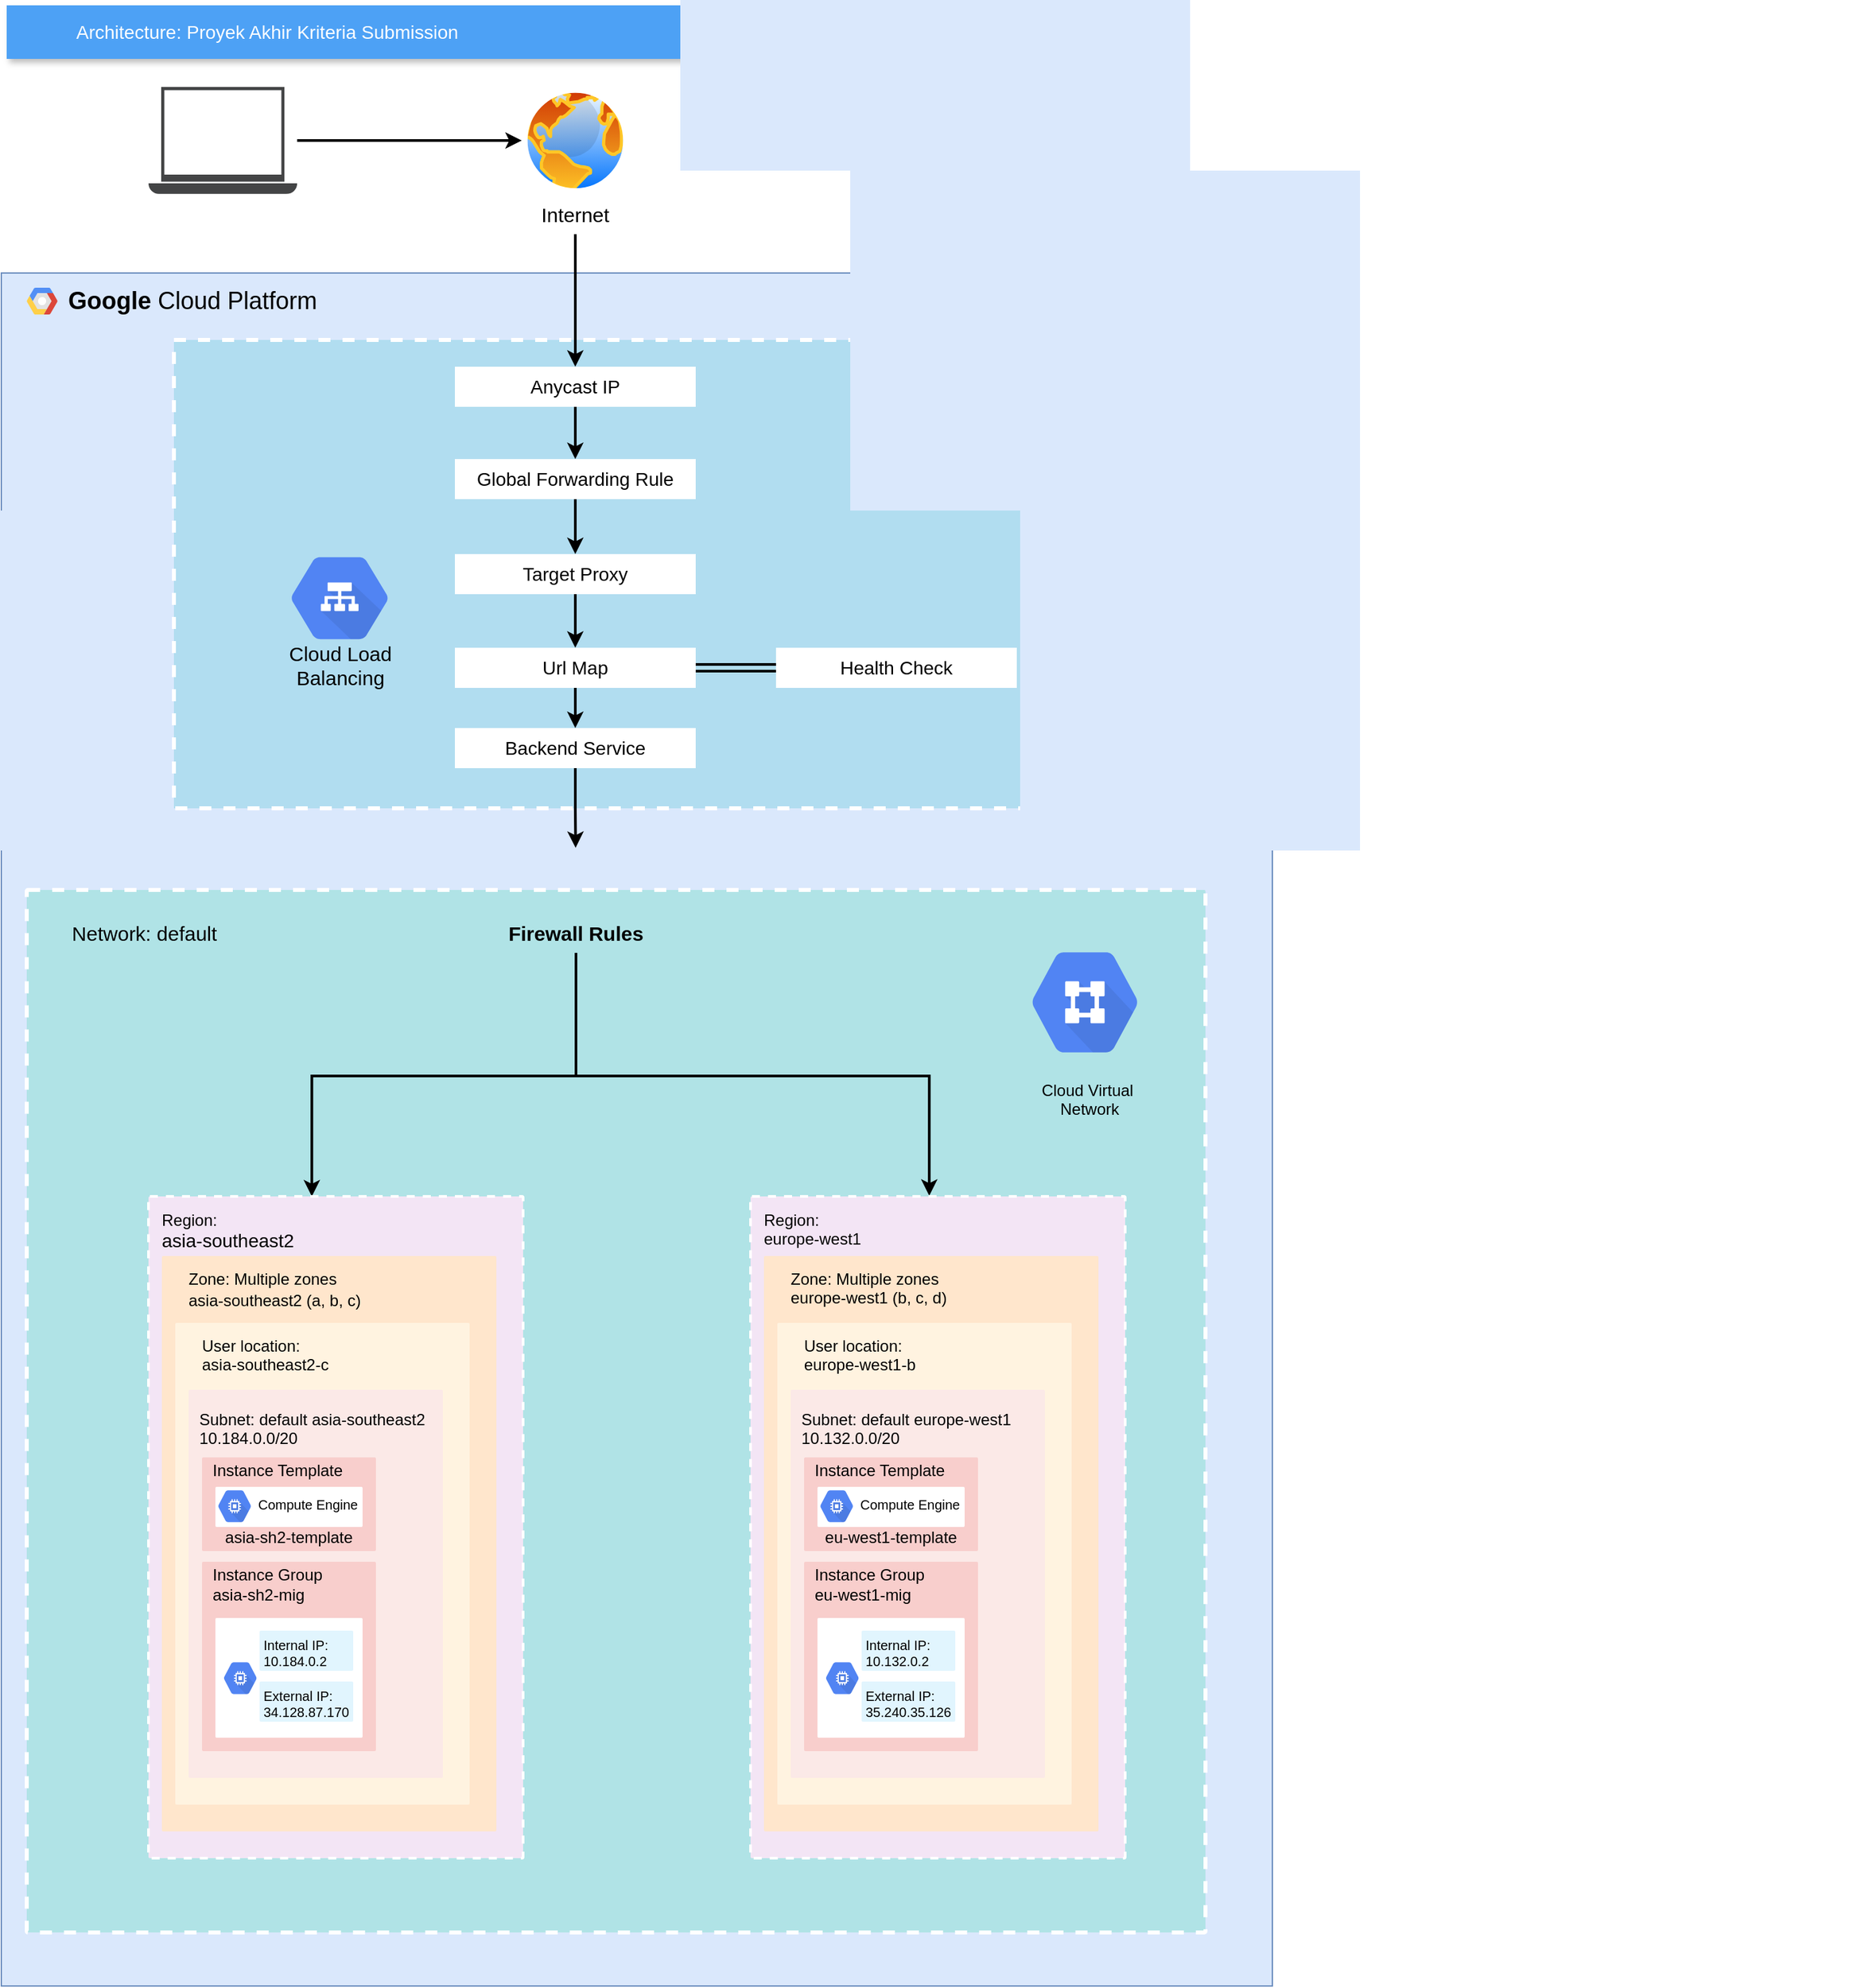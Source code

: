 <mxfile version="22.0.6" type="github">
  <diagram id="f106602c-feb2-e66a-4537-3a34d633f6aa" name="Page-1">
    <mxGraphModel dx="1100" dy="570" grid="1" gridSize="10" guides="1" tooltips="1" connect="1" arrows="1" fold="1" page="1" pageScale="1" pageWidth="1169" pageHeight="827" background="none" math="0" shadow="0">
      <root>
        <mxCell id="0" />
        <mxCell id="1" parent="0" />
        <mxCell id="14" value="&lt;b style=&quot;font-size: 18px;&quot;&gt;Google &lt;/b&gt;Cloud Platform" style="fillColor=#dae8fc;strokeColor=#6c8ebf;shadow=0;fontSize=18;align=left;spacing=10;9E9E9E;verticalAlign=top;spacingTop=-4;fontStyle=0;spacingLeft=40;html=1;movable=1;resizable=1;rotatable=1;deletable=1;editable=1;locked=0;connectable=1;container=0;" parent="1" vertex="1">
          <mxGeometry x="150" y="260" width="950" height="1280" as="geometry" />
        </mxCell>
        <mxCell id="2" value="Architecture: Proyek Akhir Kriteria Submission" style="fillColor=#4DA1F5;strokeColor=none;shadow=1;gradientColor=none;fontSize=14;align=left;spacingLeft=50;fontColor=#ffffff;html=1;" parent="1" vertex="1">
          <mxGeometry x="154" y="60" width="765" height="40" as="geometry" />
        </mxCell>
        <mxCell id="BLvqwAtGWl9acbZ8wkbC-81" value="" style="edgeStyle=orthogonalEdgeStyle;rounded=0;orthogonalLoop=1;jettySize=auto;html=1;fontFamily=Helvetica;fontSize=15;fontColor=#000000;strokeWidth=2;" parent="1" source="BLvqwAtGWl9acbZ8wkbC-26" target="BLvqwAtGWl9acbZ8wkbC-31" edge="1">
          <mxGeometry relative="1" as="geometry" />
        </mxCell>
        <mxCell id="BLvqwAtGWl9acbZ8wkbC-26" value="" style="sketch=0;pointerEvents=1;shadow=0;dashed=0;html=1;strokeColor=none;fillColor=#434445;aspect=fixed;labelPosition=center;verticalLabelPosition=bottom;verticalAlign=top;align=center;outlineConnect=0;shape=mxgraph.vvd.laptop;" parent="1" vertex="1">
          <mxGeometry x="260" y="121" width="111.11" height="80" as="geometry" />
        </mxCell>
        <mxCell id="BLvqwAtGWl9acbZ8wkbC-31" value="" style="image;aspect=fixed;perimeter=ellipsePerimeter;html=1;align=center;shadow=0;dashed=0;spacingTop=3;image=img/lib/active_directory/internet_globe.svg;" parent="1" vertex="1">
          <mxGeometry x="539" y="121" width="80" height="80" as="geometry" />
        </mxCell>
        <mxCell id="15" value="" style="shape=mxgraph.gcp2.google_cloud_platform;fillColor=#F6F6F6;strokeColor=none;shadow=0;gradientColor=none;" parent="1" vertex="1">
          <mxGeometry x="169" y="271" width="23" height="20" as="geometry">
            <mxPoint x="20" y="11" as="offset" />
          </mxGeometry>
        </mxCell>
        <mxCell id="BLvqwAtGWl9acbZ8wkbC-93" value="" style="sketch=0;points=[[0,0,0],[0.25,0,0],[0.5,0,0],[0.75,0,0],[1,0,0],[1,0.25,0],[1,0.5,0],[1,0.75,0],[1,1,0],[0.75,1,0],[0.5,1,0],[0.25,1,0],[0,1,0],[0,0.75,0],[0,0.5,0],[0,0.25,0]];rounded=1;absoluteArcSize=1;arcSize=2;html=1;strokeColor=#FFFFFF;shadow=0;dashed=1;fontSize=14;align=center;verticalAlign=top;spacing=10;spacingTop=-3;whiteSpace=wrap;fillColor=#b0e3e6;labelBackgroundColor=none;labelBorderColor=none;spacingLeft=3;fontFamily=Helvetica;strokeWidth=3;container=0;" parent="1" vertex="1">
          <mxGeometry x="169" y="721" width="881" height="779" as="geometry" />
        </mxCell>
        <mxCell id="BLvqwAtGWl9acbZ8wkbC-58" value="" style="points=[[0,0,0],[0.25,0,0],[0.5,0,0],[0.75,0,0],[1,0,0],[1,0.25,0],[1,0.5,0],[1,0.75,0],[1,1,0],[0.75,1,0],[0.5,1,0],[0.25,1,0],[0,1,0],[0,0.75,0],[0,0.5,0],[0,0.25,0]];rounded=0;absoluteArcSize=1;arcSize=2;html=1;strokeColor=#FFFFFF;shadow=0;fontSize=12;align=left;verticalAlign=top;spacing=10;spacingTop=-4;whiteSpace=wrap;fillColor=#b1ddf0;labelBackgroundColor=none;labelBorderColor=none;spacingLeft=-10;fontFamily=Helvetica;strokeWidth=3;glass=0;dashed=1;" parent="1" vertex="1">
          <mxGeometry x="279" y="310" width="640" height="350" as="geometry" />
        </mxCell>
        <mxCell id="BLvqwAtGWl9acbZ8wkbC-281" style="edgeStyle=orthogonalEdgeStyle;rounded=0;orthogonalLoop=1;jettySize=auto;html=1;entryX=0.5;entryY=0;entryDx=0;entryDy=0;fontFamily=Helvetica;fontSize=15;fontColor=#000000;strokeWidth=2;" parent="1" source="BLvqwAtGWl9acbZ8wkbC-67" target="BLvqwAtGWl9acbZ8wkbC-72" edge="1">
          <mxGeometry relative="1" as="geometry" />
        </mxCell>
        <mxCell id="BLvqwAtGWl9acbZ8wkbC-67" value="&lt;div&gt;&lt;span style=&quot;background-color: initial;&quot;&gt;Anycast IP&lt;/span&gt;&lt;br&gt;&lt;/div&gt;" style="whiteSpace=wrap;html=1;dashed=0;labelBackgroundColor=none;labelBorderColor=none;align=center;verticalAlign=top;spacingLeft=0;fontFamily=Helvetica;fontSize=14;strokeColor=none;" parent="1" vertex="1">
          <mxGeometry x="489" y="330" width="180" height="30" as="geometry" />
        </mxCell>
        <mxCell id="BLvqwAtGWl9acbZ8wkbC-73" value="Target Proxy" style="whiteSpace=wrap;html=1;dashed=0;labelBackgroundColor=none;labelBorderColor=none;align=center;verticalAlign=top;spacingLeft=0;fontFamily=Helvetica;fontSize=14;strokeColor=none;" parent="1" vertex="1">
          <mxGeometry x="489" y="470" width="180" height="30" as="geometry" />
        </mxCell>
        <mxCell id="BLvqwAtGWl9acbZ8wkbC-72" value="Global Forwarding Rule" style="whiteSpace=wrap;html=1;dashed=0;labelBackgroundColor=none;labelBorderColor=none;align=center;verticalAlign=top;spacingLeft=0;fontFamily=Helvetica;fontSize=14;strokeColor=none;" parent="1" vertex="1">
          <mxGeometry x="489" y="399" width="180" height="30" as="geometry" />
        </mxCell>
        <mxCell id="BLvqwAtGWl9acbZ8wkbC-76" value="Url Map" style="whiteSpace=wrap;html=1;dashed=0;labelBackgroundColor=none;labelBorderColor=none;align=center;verticalAlign=top;spacingLeft=0;fontFamily=Helvetica;fontSize=14;strokeColor=none;" parent="1" vertex="1">
          <mxGeometry x="489" y="540" width="180" height="30" as="geometry" />
        </mxCell>
        <mxCell id="BLvqwAtGWl9acbZ8wkbC-75" value="Backend Service" style="whiteSpace=wrap;html=1;dashed=0;labelBackgroundColor=none;labelBorderColor=none;align=center;verticalAlign=top;spacingLeft=0;fontFamily=Helvetica;fontSize=14;strokeColor=none;" parent="1" vertex="1">
          <mxGeometry x="489" y="600" width="180" height="30" as="geometry" />
        </mxCell>
        <mxCell id="BLvqwAtGWl9acbZ8wkbC-74" value="Health Check" style="whiteSpace=wrap;html=1;dashed=0;labelBackgroundColor=none;labelBorderColor=none;align=center;verticalAlign=top;spacingLeft=0;fontFamily=Helvetica;fontSize=14;strokeColor=none;" parent="1" vertex="1">
          <mxGeometry x="729" y="540" width="180" height="30" as="geometry" />
        </mxCell>
        <mxCell id="BLvqwAtGWl9acbZ8wkbC-50" value="Cloud Load&#xa;Balancing" style="dashed=0;connectable=0;html=1;fillColor=#5184F3;strokeColor=none;shape=mxgraph.gcp2.hexIcon;prIcon=cloud_load_balancing;part=1;labelPosition=center;verticalLabelPosition=bottom;align=center;verticalAlign=top;spacingLeft=-10;fontColor=#000000;fontSize=15;overflow=visible;labelBackgroundColor=none;labelBorderColor=none;" parent="1" vertex="1">
          <mxGeometry x="348" y="458" width="110" height="90" as="geometry">
            <mxPoint x="5" y="-19.5" as="offset" />
          </mxGeometry>
        </mxCell>
        <mxCell id="BLvqwAtGWl9acbZ8wkbC-92" value="" style="shape=image;html=1;verticalAlign=top;verticalLabelPosition=bottom;labelBackgroundColor=#ffffff;imageAspect=0;aspect=fixed;image=https://cdn1.iconfinder.com/data/icons/unicons-line-vol-5/24/padlock-128.png;dashed=0;labelBorderColor=none;align=center;spacingLeft=-10;fontFamily=Helvetica;fontSize=15;fontColor=#000000;fillColor=#5184F3;" parent="1" vertex="1">
          <mxGeometry x="554" y="689.5" width="50.5" height="50.5" as="geometry" />
        </mxCell>
        <mxCell id="BLvqwAtGWl9acbZ8wkbC-120" value="&lt;b&gt;Firewall Rules&lt;/b&gt;" style="text;strokeColor=none;align=center;fillColor=none;html=1;verticalAlign=middle;whiteSpace=wrap;rounded=0;fontSize=15;fontFamily=Helvetica;fontColor=#000000;" parent="1" vertex="1">
          <mxGeometry x="515" y="738" width="129" height="30" as="geometry" />
        </mxCell>
        <mxCell id="BLvqwAtGWl9acbZ8wkbC-87" value="" style="edgeStyle=orthogonalEdgeStyle;rounded=0;orthogonalLoop=1;jettySize=auto;html=1;fontFamily=Helvetica;fontSize=15;fontColor=#000000;entryX=0.5;entryY=0;entryDx=0;entryDy=0;strokeWidth=2;" parent="1" source="BLvqwAtGWl9acbZ8wkbC-72" target="BLvqwAtGWl9acbZ8wkbC-73" edge="1">
          <mxGeometry relative="1" as="geometry">
            <mxPoint x="779" y="770" as="targetPoint" />
          </mxGeometry>
        </mxCell>
        <mxCell id="BLvqwAtGWl9acbZ8wkbC-88" value="" style="edgeStyle=orthogonalEdgeStyle;rounded=0;orthogonalLoop=1;jettySize=auto;html=1;fontFamily=Helvetica;fontSize=15;fontColor=#000000;entryX=0.5;entryY=0;entryDx=0;entryDy=0;strokeWidth=2;" parent="1" source="BLvqwAtGWl9acbZ8wkbC-73" target="BLvqwAtGWl9acbZ8wkbC-76" edge="1">
          <mxGeometry relative="1" as="geometry" />
        </mxCell>
        <mxCell id="BLvqwAtGWl9acbZ8wkbC-90" value="" style="edgeStyle=orthogonalEdgeStyle;rounded=0;orthogonalLoop=1;jettySize=auto;html=1;fontFamily=Helvetica;fontSize=15;fontColor=#000000;strokeWidth=2;" parent="1" source="BLvqwAtGWl9acbZ8wkbC-76" target="BLvqwAtGWl9acbZ8wkbC-75" edge="1">
          <mxGeometry relative="1" as="geometry" />
        </mxCell>
        <mxCell id="BLvqwAtGWl9acbZ8wkbC-89" value="" style="rounded=0;orthogonalLoop=1;jettySize=auto;html=1;fontFamily=Helvetica;fontSize=15;fontColor=#000000;shape=link;strokeWidth=2;" parent="1" source="BLvqwAtGWl9acbZ8wkbC-76" target="BLvqwAtGWl9acbZ8wkbC-74" edge="1">
          <mxGeometry relative="1" as="geometry" />
        </mxCell>
        <mxCell id="BLvqwAtGWl9acbZ8wkbC-118" style="edgeStyle=orthogonalEdgeStyle;rounded=0;orthogonalLoop=1;jettySize=auto;html=1;entryX=0.5;entryY=0;entryDx=0;entryDy=0;fontFamily=Helvetica;fontSize=15;fontColor=#000000;strokeWidth=2;" parent="1" source="BLvqwAtGWl9acbZ8wkbC-75" target="BLvqwAtGWl9acbZ8wkbC-92" edge="1">
          <mxGeometry relative="1" as="geometry" />
        </mxCell>
        <mxCell id="BLvqwAtGWl9acbZ8wkbC-284" style="edgeStyle=orthogonalEdgeStyle;rounded=0;orthogonalLoop=1;jettySize=auto;html=1;fontFamily=Helvetica;fontSize=15;fontColor=#000000;strokeWidth=2;" parent="1" source="BLvqwAtGWl9acbZ8wkbC-282" target="BLvqwAtGWl9acbZ8wkbC-67" edge="1">
          <mxGeometry relative="1" as="geometry" />
        </mxCell>
        <mxCell id="BLvqwAtGWl9acbZ8wkbC-282" value="Internet" style="text;strokeColor=none;align=center;fillColor=none;html=1;verticalAlign=middle;whiteSpace=wrap;rounded=0;fontSize=15;fontFamily=Helvetica;fontColor=#000000;" parent="1" vertex="1">
          <mxGeometry x="549" y="201" width="60" height="30" as="geometry" />
        </mxCell>
        <mxCell id="BLvqwAtGWl9acbZ8wkbC-286" style="edgeStyle=orthogonalEdgeStyle;rounded=0;orthogonalLoop=1;jettySize=auto;html=1;fontFamily=Helvetica;fontSize=15;fontColor=#000000;strokeWidth=2;entryX=0.477;entryY=-0.001;entryDx=0;entryDy=0;entryPerimeter=0;" parent="1" source="BLvqwAtGWl9acbZ8wkbC-120" target="UPQlUuGARVjlreprbhLB-155" edge="1">
          <mxGeometry relative="1" as="geometry">
            <mxPoint x="844" y="943" as="targetPoint" />
            <Array as="points">
              <mxPoint x="579" y="860" />
              <mxPoint x="844" y="860" />
            </Array>
          </mxGeometry>
        </mxCell>
        <mxCell id="UPQlUuGARVjlreprbhLB-99" style="edgeStyle=orthogonalEdgeStyle;rounded=0;orthogonalLoop=1;jettySize=auto;html=1;strokeWidth=2;entryX=0.436;entryY=0;entryDx=0;entryDy=0;entryPerimeter=0;" edge="1" parent="1" source="BLvqwAtGWl9acbZ8wkbC-120" target="UPQlUuGARVjlreprbhLB-153">
          <mxGeometry relative="1" as="geometry">
            <mxPoint x="383" y="943" as="targetPoint" />
            <Array as="points">
              <mxPoint x="580" y="860" />
              <mxPoint x="382" y="860" />
            </Array>
          </mxGeometry>
        </mxCell>
        <mxCell id="UPQlUuGARVjlreprbhLB-169" value="" style="group" vertex="1" connectable="0" parent="1">
          <mxGeometry x="260" y="950" width="820" height="544.5" as="geometry" />
        </mxCell>
        <mxCell id="UPQlUuGARVjlreprbhLB-153" value="&lt;font color=&quot;#000000&quot;&gt;Region:&lt;br style=&quot;border-color: var(--border-color); font-size: 14px;&quot;&gt;&lt;span style=&quot;font-size: 14px;&quot;&gt;asia-southeast2&lt;/span&gt;&lt;/font&gt;" style="sketch=0;points=[[0,0,0],[0.25,0,0],[0.5,0,0],[0.75,0,0],[1,0,0],[1,0.25,0],[1,0.5,0],[1,0.75,0],[1,1,0],[0.75,1,0],[0.5,1,0],[0.25,1,0],[0,1,0],[0,0.75,0],[0,0.5,0],[0,0.25,0]];rounded=1;absoluteArcSize=1;arcSize=2;html=1;strokeColor=#FFFFFF;gradientColor=none;shadow=0;dashed=1;fontSize=12;fontColor=#9E9E9E;align=left;verticalAlign=top;spacing=10;spacingTop=-4;whiteSpace=wrap;fillColor=#F3E5F5;strokeWidth=2;" vertex="1" parent="UPQlUuGARVjlreprbhLB-169">
          <mxGeometry width="280" height="494.5" as="geometry" />
        </mxCell>
        <mxCell id="UPQlUuGARVjlreprbhLB-133" value="Zone:&amp;nbsp;Multiple zones&lt;br style=&quot;border-color: var(--border-color);&quot;&gt;asia-southeast2 (a, b, c)&lt;font style=&quot;font-size: 14px;&quot; color=&quot;#000000&quot;&gt;&lt;br&gt;&lt;/font&gt;" style="sketch=0;points=[[0,0,0],[0.25,0,0],[0.5,0,0],[0.75,0,0],[1,0,0],[1,0.25,0],[1,0.5,0],[1,0.75,0],[1,1,0],[0.75,1,0],[0.5,1,0],[0.25,1,0],[0,1,0],[0,0.75,0],[0,0.5,0],[0,0.25,0]];rounded=1;absoluteArcSize=1;arcSize=2;html=1;strokeColor=none;shadow=0;dashed=1;fontSize=12;align=left;verticalAlign=top;spacing=10;spacingTop=-75;whiteSpace=wrap;fillColor=#ffe6cc;spacingLeft=-550;spacingBottom=0;container=0;strokeWidth=2;" vertex="1" parent="UPQlUuGARVjlreprbhLB-169">
          <mxGeometry x="10" y="44.5" width="250" height="430" as="geometry">
            <mxPoint x="560" y="70" as="offset" />
          </mxGeometry>
        </mxCell>
        <mxCell id="UPQlUuGARVjlreprbhLB-134" value="User location:&lt;br&gt;asia-southeast2-c&amp;nbsp;" style="sketch=0;points=[[0,0,0],[0.25,0,0],[0.5,0,0],[0.75,0,0],[1,0,0],[1,0.25,0],[1,0.5,0],[1,0.75,0],[1,1,0],[0.75,1,0],[0.5,1,0],[0.25,1,0],[0,1,0],[0,0.75,0],[0,0.5,0],[0,0.25,0]];rounded=1;absoluteArcSize=1;arcSize=2;html=1;strokeColor=none;gradientColor=none;shadow=0;dashed=0;fontSize=12;fontColor=#000000;align=left;verticalAlign=top;spacing=10;spacingTop=-55;whiteSpace=wrap;fillColor=#FFF3E0;container=0;" vertex="1" parent="UPQlUuGARVjlreprbhLB-169">
          <mxGeometry x="20" y="94.5" width="220" height="360" as="geometry">
            <mxPoint x="10" y="50" as="offset" />
          </mxGeometry>
        </mxCell>
        <mxCell id="UPQlUuGARVjlreprbhLB-135" value="&lt;font color=&quot;#000000&quot;&gt;Subnet: default&amp;nbsp;asia-southeast2&lt;br&gt;10.184.0.0/20&lt;br&gt;&lt;/font&gt;" style="sketch=0;points=[[0,0,0],[0.25,0,0],[0.5,0,0],[0.75,0,0],[1,0,0],[1,0.25,0],[1,0.5,0],[1,0.75,0],[1,1,0],[0.75,1,0],[0.5,1,0],[0.25,1,0],[0,1,0],[0,0.75,0],[0,0.5,0],[0,0.25,0]];rounded=1;absoluteArcSize=1;arcSize=2;html=1;strokeColor=none;gradientColor=none;shadow=0;dashed=0;fontSize=12;fontColor=#9E9E9E;align=left;verticalAlign=top;spacing=10;spacingTop=-50;whiteSpace=wrap;fillColor=#FBE9E7;container=0;spacingLeft=-12;" vertex="1" parent="UPQlUuGARVjlreprbhLB-169">
          <mxGeometry x="30" y="144.5" width="190" height="290" as="geometry">
            <mxPoint x="10" y="50" as="offset" />
          </mxGeometry>
        </mxCell>
        <mxCell id="UPQlUuGARVjlreprbhLB-137" value="Instance Template" style="sketch=0;points=[[0,0,0],[0.25,0,0],[0.5,0,0],[0.75,0,0],[1,0,0],[1,0.25,0],[1,0.5,0],[1,0.75,0],[1,1,0],[0.75,1,0],[0.5,1,0],[0.25,1,0],[0,1,0],[0,0.75,0],[0,0.5,0],[0,0.25,0]];rounded=1;absoluteArcSize=1;arcSize=2;html=1;strokeColor=none;gradientColor=none;shadow=0;dashed=0;fontSize=12;fontColor=#000000;align=left;verticalAlign=bottom;spacing=10;spacingTop=-4;whiteSpace=wrap;fillColor=#F8CECC;labelBackgroundColor=none;labelBorderColor=none;spacingLeft=-12;fontFamily=Helvetica;labelPosition=center;verticalLabelPosition=top;spacingBottom=23;" vertex="1" parent="UPQlUuGARVjlreprbhLB-169">
          <mxGeometry x="40" y="195" width="130" height="70" as="geometry">
            <mxPoint x="10" y="50" as="offset" />
          </mxGeometry>
        </mxCell>
        <mxCell id="UPQlUuGARVjlreprbhLB-138" value="" style="sketch=0;points=[[0,0,0],[0.25,0,0],[0.5,0,0],[0.75,0,0],[1,0,0],[1,0.25,0],[1,0.5,0],[1,0.75,0],[1,1,0],[0.75,1,0],[0.5,1,0],[0.25,1,0],[0,1,0],[0,0.75,0],[0,0.5,0],[0,0.25,0]];rounded=1;absoluteArcSize=1;arcSize=2;html=1;strokeColor=none;gradientColor=none;shadow=0;dashed=0;fontSize=12;fontColor=#000000;align=left;verticalAlign=top;spacing=10;spacingTop=-55;whiteSpace=wrap;fillColor=#FFFFFF;labelBackgroundColor=none;labelBorderColor=none;spacingLeft=-10;fontFamily=Helvetica;container=0;" vertex="1" parent="UPQlUuGARVjlreprbhLB-169">
          <mxGeometry x="50" y="217" width="110" height="30" as="geometry">
            <mxPoint x="10" y="50" as="offset" />
          </mxGeometry>
        </mxCell>
        <mxCell id="UPQlUuGARVjlreprbhLB-139" value="asia-sh2-template" style="text;strokeColor=none;align=center;fillColor=none;html=1;verticalAlign=middle;whiteSpace=wrap;rounded=0;fontSize=12;fontFamily=Helvetica;fontColor=#000000;" vertex="1" parent="UPQlUuGARVjlreprbhLB-169">
          <mxGeometry x="50" y="250" width="110" height="10" as="geometry" />
        </mxCell>
        <mxCell id="UPQlUuGARVjlreprbhLB-140" value="Compute Engine" style="dashed=0;connectable=0;html=1;fillColor=#5184F3;strokeColor=none;shape=mxgraph.gcp2.hexIcon;prIcon=compute_engine;part=1;labelPosition=right;verticalLabelPosition=middle;align=left;verticalAlign=middle;spacingLeft=-8;fontColor=#000000;fontSize=10;overflow=visible;labelBackgroundColor=none;labelBorderColor=none;instNum=0;gradientColor=none;shadow=0;spacingTop=5;spacingBottom=-30;" vertex="1" parent="UPQlUuGARVjlreprbhLB-169">
          <mxGeometry x="45.78" y="214" width="37.22" height="35" as="geometry">
            <mxPoint x="5" y="-19.5" as="offset" />
          </mxGeometry>
        </mxCell>
        <mxCell id="UPQlUuGARVjlreprbhLB-142" value="Instance Group&lt;br&gt;asia-sh2-mig" style="sketch=0;points=[[0,0,0],[0.25,0,0],[0.5,0,0],[0.75,0,0],[1,0,0],[1,0.25,0],[1,0.5,0],[1,0.75,0],[1,1,0],[0.75,1,0],[0.5,1,0],[0.25,1,0],[0,1,0],[0,0.75,0],[0,0.5,0],[0,0.25,0]];rounded=1;absoluteArcSize=1;arcSize=2;html=1;strokeColor=none;gradientColor=none;shadow=0;dashed=0;fontSize=12;fontColor=#000000;align=left;verticalAlign=bottom;spacing=10;spacingTop=-4;whiteSpace=wrap;fillColor=#F8CECC;labelBackgroundColor=none;labelBorderColor=none;spacingLeft=-12;fontFamily=Helvetica;labelPosition=center;verticalLabelPosition=top;spacingBottom=8;" vertex="1" parent="UPQlUuGARVjlreprbhLB-169">
          <mxGeometry x="40" y="273" width="130" height="141.5" as="geometry">
            <mxPoint x="10" y="50" as="offset" />
          </mxGeometry>
        </mxCell>
        <mxCell id="UPQlUuGARVjlreprbhLB-143" value="" style="sketch=0;points=[[0,0,0],[0.25,0,0],[0.5,0,0],[0.75,0,0],[1,0,0],[1,0.25,0],[1,0.5,0],[1,0.75,0],[1,1,0],[0.75,1,0],[0.5,1,0],[0.25,1,0],[0,1,0],[0,0.75,0],[0,0.5,0],[0,0.25,0]];rounded=1;absoluteArcSize=1;arcSize=2;html=1;strokeColor=none;gradientColor=none;shadow=0;dashed=0;fontSize=12;fontColor=#000000;align=left;verticalAlign=top;spacing=10;spacingTop=-55;whiteSpace=wrap;fillColor=#FFFFFF;labelBackgroundColor=none;labelBorderColor=none;spacingLeft=-10;fontFamily=Helvetica;container=0;" vertex="1" parent="UPQlUuGARVjlreprbhLB-169">
          <mxGeometry x="50" y="315" width="110" height="89.5" as="geometry">
            <mxPoint x="10" y="50" as="offset" />
          </mxGeometry>
        </mxCell>
        <mxCell id="UPQlUuGARVjlreprbhLB-150" value="" style="dashed=0;connectable=0;html=1;fillColor=#5184F3;strokeColor=none;shape=mxgraph.gcp2.hexIcon;prIcon=compute_engine;part=1;labelPosition=right;verticalLabelPosition=middle;align=left;verticalAlign=middle;spacingLeft=-8;fontColor=#000000;fontSize=10;overflow=visible;labelBackgroundColor=none;labelBorderColor=none;instNum=0;gradientColor=none;shadow=0;spacingTop=5;spacingBottom=-30;" vertex="1" parent="UPQlUuGARVjlreprbhLB-169">
          <mxGeometry x="50.0" y="342.5" width="37.22" height="35" as="geometry">
            <mxPoint x="5" y="-19.5" as="offset" />
          </mxGeometry>
        </mxCell>
        <mxCell id="UPQlUuGARVjlreprbhLB-151" value="&lt;font color=&quot;#000000&quot;&gt;External IP:&lt;br style=&quot;font-size: 10px;&quot;&gt;34.128.87.170&lt;/font&gt;" style="sketch=0;points=[[0,0,0],[0.25,0,0],[0.5,0,0],[0.75,0,0],[1,0,0],[1,0.25,0],[1,0.5,0],[1,0.75,0],[1,1,0],[0.75,1,0],[0.5,1,0],[0.25,1,0],[0,1,0],[0,0.75,0],[0,0.5,0],[0,0.25,0]];rounded=1;absoluteArcSize=1;arcSize=2;html=1;strokeColor=none;gradientColor=none;shadow=0;dashed=0;fontSize=10;fontColor=#9E9E9E;align=left;verticalAlign=top;spacing=10;spacingTop=-10;whiteSpace=wrap;fillColor=#E1F5FE;spacingBottom=-4;spacingLeft=-7;" vertex="1" parent="UPQlUuGARVjlreprbhLB-169">
          <mxGeometry x="83" y="362.5" width="70" height="30" as="geometry" />
        </mxCell>
        <mxCell id="UPQlUuGARVjlreprbhLB-152" value="&lt;font color=&quot;#000000&quot;&gt;Internal IP:&lt;br style=&quot;font-size: 10px;&quot;&gt;10.184.0.2&lt;/font&gt;" style="sketch=0;points=[[0,0,0],[0.25,0,0],[0.5,0,0],[0.75,0,0],[1,0,0],[1,0.25,0],[1,0.5,0],[1,0.75,0],[1,1,0],[0.75,1,0],[0.5,1,0],[0.25,1,0],[0,1,0],[0,0.75,0],[0,0.5,0],[0,0.25,0]];rounded=1;absoluteArcSize=1;arcSize=2;html=1;strokeColor=none;gradientColor=none;shadow=0;dashed=0;fontSize=10;fontColor=#9E9E9E;align=left;verticalAlign=top;spacing=10;spacingTop=-10;whiteSpace=wrap;fillColor=#E1F5FE;spacingBottom=-4;spacingLeft=-7;" vertex="1" parent="UPQlUuGARVjlreprbhLB-169">
          <mxGeometry x="83" y="324.5" width="70" height="30" as="geometry" />
        </mxCell>
        <mxCell id="UPQlUuGARVjlreprbhLB-170" value="" style="group" vertex="1" connectable="0" parent="1">
          <mxGeometry x="710" y="950" width="820" height="544.5" as="geometry" />
        </mxCell>
        <mxCell id="UPQlUuGARVjlreprbhLB-155" value="&lt;div&gt;&lt;font color=&quot;#000000&quot;&gt;Region:&lt;/font&gt;&lt;/div&gt;&lt;div&gt;&lt;font color=&quot;#000000&quot;&gt;europe-west1&lt;/font&gt;&lt;/div&gt;" style="sketch=0;points=[[0,0,0],[0.25,0,0],[0.5,0,0],[0.75,0,0],[1,0,0],[1,0.25,0],[1,0.5,0],[1,0.75,0],[1,1,0],[0.75,1,0],[0.5,1,0],[0.25,1,0],[0,1,0],[0,0.75,0],[0,0.5,0],[0,0.25,0]];rounded=1;absoluteArcSize=1;arcSize=2;html=1;strokeColor=#FFFFFF;gradientColor=none;shadow=0;dashed=1;fontSize=12;fontColor=#9E9E9E;align=left;verticalAlign=top;spacing=10;spacingTop=-4;whiteSpace=wrap;fillColor=#F3E5F5;strokeWidth=2;" vertex="1" parent="UPQlUuGARVjlreprbhLB-170">
          <mxGeometry width="280" height="494.5" as="geometry" />
        </mxCell>
        <mxCell id="UPQlUuGARVjlreprbhLB-156" value="&lt;font style=&quot;&quot; color=&quot;#000000&quot;&gt;&lt;div style=&quot;&quot;&gt;Zone: Multiple zones&lt;/div&gt;&lt;div style=&quot;&quot;&gt;europe-west1 (b, c, d)&lt;/div&gt;&lt;/font&gt;" style="sketch=0;points=[[0,0,0],[0.25,0,0],[0.5,0,0],[0.75,0,0],[1,0,0],[1,0.25,0],[1,0.5,0],[1,0.75,0],[1,1,0],[0.75,1,0],[0.5,1,0],[0.25,1,0],[0,1,0],[0,0.75,0],[0,0.5,0],[0,0.25,0]];rounded=1;absoluteArcSize=1;arcSize=2;html=1;strokeColor=none;shadow=0;dashed=1;fontSize=12;align=left;verticalAlign=top;spacing=10;spacingTop=-75;whiteSpace=wrap;fillColor=#ffe6cc;spacingLeft=-550;spacingBottom=0;container=0;strokeWidth=2;" vertex="1" parent="UPQlUuGARVjlreprbhLB-170">
          <mxGeometry x="10" y="44.5" width="250" height="430" as="geometry">
            <mxPoint x="560" y="70" as="offset" />
          </mxGeometry>
        </mxCell>
        <mxCell id="UPQlUuGARVjlreprbhLB-157" value="User location:&lt;br&gt;europe-west1-b" style="sketch=0;points=[[0,0,0],[0.25,0,0],[0.5,0,0],[0.75,0,0],[1,0,0],[1,0.25,0],[1,0.5,0],[1,0.75,0],[1,1,0],[0.75,1,0],[0.5,1,0],[0.25,1,0],[0,1,0],[0,0.75,0],[0,0.5,0],[0,0.25,0]];rounded=1;absoluteArcSize=1;arcSize=2;html=1;strokeColor=none;gradientColor=none;shadow=0;dashed=0;fontSize=12;fontColor=#000000;align=left;verticalAlign=top;spacing=10;spacingTop=-55;whiteSpace=wrap;fillColor=#FFF3E0;container=0;" vertex="1" parent="UPQlUuGARVjlreprbhLB-170">
          <mxGeometry x="20" y="94.5" width="220" height="360" as="geometry">
            <mxPoint x="10" y="50" as="offset" />
          </mxGeometry>
        </mxCell>
        <mxCell id="UPQlUuGARVjlreprbhLB-158" value="&lt;font color=&quot;#000000&quot;&gt;&lt;div&gt;Subnet: default europe-west1&lt;/div&gt;&lt;div&gt;10.132.0.0/20&lt;/div&gt;&lt;/font&gt;" style="sketch=0;points=[[0,0,0],[0.25,0,0],[0.5,0,0],[0.75,0,0],[1,0,0],[1,0.25,0],[1,0.5,0],[1,0.75,0],[1,1,0],[0.75,1,0],[0.5,1,0],[0.25,1,0],[0,1,0],[0,0.75,0],[0,0.5,0],[0,0.25,0]];rounded=1;absoluteArcSize=1;arcSize=2;html=1;strokeColor=none;gradientColor=none;shadow=0;dashed=0;fontSize=12;fontColor=#9E9E9E;align=left;verticalAlign=top;spacing=10;spacingTop=-50;whiteSpace=wrap;fillColor=#FBE9E7;container=0;spacingLeft=-12;" vertex="1" parent="UPQlUuGARVjlreprbhLB-170">
          <mxGeometry x="30" y="144.5" width="190" height="290" as="geometry">
            <mxPoint x="10" y="50" as="offset" />
          </mxGeometry>
        </mxCell>
        <mxCell id="UPQlUuGARVjlreprbhLB-159" value="Instance Template" style="sketch=0;points=[[0,0,0],[0.25,0,0],[0.5,0,0],[0.75,0,0],[1,0,0],[1,0.25,0],[1,0.5,0],[1,0.75,0],[1,1,0],[0.75,1,0],[0.5,1,0],[0.25,1,0],[0,1,0],[0,0.75,0],[0,0.5,0],[0,0.25,0]];rounded=1;absoluteArcSize=1;arcSize=2;html=1;strokeColor=none;gradientColor=none;shadow=0;dashed=0;fontSize=12;fontColor=#000000;align=left;verticalAlign=bottom;spacing=10;spacingTop=-4;whiteSpace=wrap;fillColor=#F8CECC;labelBackgroundColor=none;labelBorderColor=none;spacingLeft=-12;fontFamily=Helvetica;labelPosition=center;verticalLabelPosition=top;spacingBottom=23;" vertex="1" parent="UPQlUuGARVjlreprbhLB-170">
          <mxGeometry x="40" y="195" width="130" height="70" as="geometry">
            <mxPoint x="10" y="50" as="offset" />
          </mxGeometry>
        </mxCell>
        <mxCell id="UPQlUuGARVjlreprbhLB-160" value="" style="sketch=0;points=[[0,0,0],[0.25,0,0],[0.5,0,0],[0.75,0,0],[1,0,0],[1,0.25,0],[1,0.5,0],[1,0.75,0],[1,1,0],[0.75,1,0],[0.5,1,0],[0.25,1,0],[0,1,0],[0,0.75,0],[0,0.5,0],[0,0.25,0]];rounded=1;absoluteArcSize=1;arcSize=2;html=1;strokeColor=none;gradientColor=none;shadow=0;dashed=0;fontSize=12;fontColor=#000000;align=left;verticalAlign=top;spacing=10;spacingTop=-55;whiteSpace=wrap;fillColor=#FFFFFF;labelBackgroundColor=none;labelBorderColor=none;spacingLeft=-10;fontFamily=Helvetica;container=0;" vertex="1" parent="UPQlUuGARVjlreprbhLB-170">
          <mxGeometry x="50" y="217" width="110" height="30" as="geometry">
            <mxPoint x="10" y="50" as="offset" />
          </mxGeometry>
        </mxCell>
        <mxCell id="UPQlUuGARVjlreprbhLB-161" value="eu-west1-template" style="text;strokeColor=none;align=center;fillColor=none;html=1;verticalAlign=middle;whiteSpace=wrap;rounded=0;fontSize=12;fontFamily=Helvetica;fontColor=#000000;" vertex="1" parent="UPQlUuGARVjlreprbhLB-170">
          <mxGeometry x="50" y="250" width="110" height="10" as="geometry" />
        </mxCell>
        <mxCell id="UPQlUuGARVjlreprbhLB-162" value="Compute Engine" style="dashed=0;connectable=0;html=1;fillColor=#5184F3;strokeColor=none;shape=mxgraph.gcp2.hexIcon;prIcon=compute_engine;part=1;labelPosition=right;verticalLabelPosition=middle;align=left;verticalAlign=middle;spacingLeft=-8;fontColor=#000000;fontSize=10;overflow=visible;labelBackgroundColor=none;labelBorderColor=none;instNum=0;gradientColor=none;shadow=0;spacingTop=5;spacingBottom=-30;" vertex="1" parent="UPQlUuGARVjlreprbhLB-170">
          <mxGeometry x="45.78" y="214" width="37.22" height="35" as="geometry">
            <mxPoint x="5" y="-19.5" as="offset" />
          </mxGeometry>
        </mxCell>
        <mxCell id="UPQlUuGARVjlreprbhLB-163" value="Instance Group&lt;br&gt;eu-west1-mig" style="sketch=0;points=[[0,0,0],[0.25,0,0],[0.5,0,0],[0.75,0,0],[1,0,0],[1,0.25,0],[1,0.5,0],[1,0.75,0],[1,1,0],[0.75,1,0],[0.5,1,0],[0.25,1,0],[0,1,0],[0,0.75,0],[0,0.5,0],[0,0.25,0]];rounded=1;absoluteArcSize=1;arcSize=2;html=1;strokeColor=none;gradientColor=none;shadow=0;dashed=0;fontSize=12;fontColor=#000000;align=left;verticalAlign=bottom;spacing=10;spacingTop=-4;whiteSpace=wrap;fillColor=#F8CECC;labelBackgroundColor=none;labelBorderColor=none;spacingLeft=-12;fontFamily=Helvetica;labelPosition=center;verticalLabelPosition=top;spacingBottom=8;" vertex="1" parent="UPQlUuGARVjlreprbhLB-170">
          <mxGeometry x="40" y="273" width="130" height="141.5" as="geometry">
            <mxPoint x="10" y="50" as="offset" />
          </mxGeometry>
        </mxCell>
        <mxCell id="UPQlUuGARVjlreprbhLB-164" value="" style="sketch=0;points=[[0,0,0],[0.25,0,0],[0.5,0,0],[0.75,0,0],[1,0,0],[1,0.25,0],[1,0.5,0],[1,0.75,0],[1,1,0],[0.75,1,0],[0.5,1,0],[0.25,1,0],[0,1,0],[0,0.75,0],[0,0.5,0],[0,0.25,0]];rounded=1;absoluteArcSize=1;arcSize=2;html=1;strokeColor=none;gradientColor=none;shadow=0;dashed=0;fontSize=12;fontColor=#000000;align=left;verticalAlign=top;spacing=10;spacingTop=-55;whiteSpace=wrap;fillColor=#FFFFFF;labelBackgroundColor=none;labelBorderColor=none;spacingLeft=-10;fontFamily=Helvetica;container=0;" vertex="1" parent="UPQlUuGARVjlreprbhLB-170">
          <mxGeometry x="50" y="315" width="110" height="89.5" as="geometry">
            <mxPoint x="10" y="50" as="offset" />
          </mxGeometry>
        </mxCell>
        <mxCell id="UPQlUuGARVjlreprbhLB-165" value="" style="dashed=0;connectable=0;html=1;fillColor=#5184F3;strokeColor=none;shape=mxgraph.gcp2.hexIcon;prIcon=compute_engine;part=1;labelPosition=right;verticalLabelPosition=middle;align=left;verticalAlign=middle;spacingLeft=-8;fontColor=#000000;fontSize=10;overflow=visible;labelBackgroundColor=none;labelBorderColor=none;instNum=0;gradientColor=none;shadow=0;spacingTop=5;spacingBottom=-30;" vertex="1" parent="UPQlUuGARVjlreprbhLB-170">
          <mxGeometry x="50" y="342.5" width="37.22" height="35" as="geometry">
            <mxPoint x="5" y="-19.5" as="offset" />
          </mxGeometry>
        </mxCell>
        <mxCell id="UPQlUuGARVjlreprbhLB-166" value="&lt;font color=&quot;#000000&quot;&gt;External IP:&lt;br style=&quot;font-size: 10px;&quot;&gt;35.240.35.126&lt;br&gt;&lt;/font&gt;" style="sketch=0;points=[[0,0,0],[0.25,0,0],[0.5,0,0],[0.75,0,0],[1,0,0],[1,0.25,0],[1,0.5,0],[1,0.75,0],[1,1,0],[0.75,1,0],[0.5,1,0],[0.25,1,0],[0,1,0],[0,0.75,0],[0,0.5,0],[0,0.25,0]];rounded=1;absoluteArcSize=1;arcSize=2;html=1;strokeColor=none;gradientColor=none;shadow=0;dashed=0;fontSize=10;fontColor=#9E9E9E;align=left;verticalAlign=top;spacing=10;spacingTop=-10;whiteSpace=wrap;fillColor=#E1F5FE;spacingBottom=-4;spacingLeft=-7;" vertex="1" parent="UPQlUuGARVjlreprbhLB-170">
          <mxGeometry x="83" y="362.5" width="70" height="30" as="geometry" />
        </mxCell>
        <mxCell id="UPQlUuGARVjlreprbhLB-167" value="&lt;font color=&quot;#000000&quot;&gt;Internal IP:&lt;br style=&quot;font-size: 10px;&quot;&gt;10.132.0.2&lt;br&gt;&lt;/font&gt;" style="sketch=0;points=[[0,0,0],[0.25,0,0],[0.5,0,0],[0.75,0,0],[1,0,0],[1,0.25,0],[1,0.5,0],[1,0.75,0],[1,1,0],[0.75,1,0],[0.5,1,0],[0.25,1,0],[0,1,0],[0,0.75,0],[0,0.5,0],[0,0.25,0]];rounded=1;absoluteArcSize=1;arcSize=2;html=1;strokeColor=none;gradientColor=none;shadow=0;dashed=0;fontSize=10;fontColor=#9E9E9E;align=left;verticalAlign=top;spacing=10;spacingTop=-10;whiteSpace=wrap;fillColor=#E1F5FE;spacingBottom=-4;spacingLeft=-7;" vertex="1" parent="UPQlUuGARVjlreprbhLB-170">
          <mxGeometry x="83" y="324.5" width="70" height="30" as="geometry" />
        </mxCell>
        <mxCell id="BLvqwAtGWl9acbZ8wkbC-110" value="&lt;div style=&quot;font-size: 12px;&quot;&gt;&lt;div&gt;Cloud Virtual&amp;nbsp;&lt;/div&gt;&lt;div&gt;Network&lt;/div&gt;&lt;/div&gt;" style="dashed=0;connectable=0;html=1;fillColor=#5184F3;strokeColor=none;shape=mxgraph.gcp2.hexIcon;prIcon=virtual_private_cloud;part=1;labelPosition=center;verticalLabelPosition=bottom;align=center;verticalAlign=top;spacingLeft=-5;fontColor=#000000;fontSize=12;overflow=visible;labelBackgroundColor=none;labelBorderColor=none;instNum=0;textDirection=ltr;spacingTop=20;spacing=-2;spacingBottom=-5;" parent="1" vertex="1">
          <mxGeometry x="900" y="750" width="120" height="110" as="geometry">
            <mxPoint x="5" y="-19.5" as="offset" />
          </mxGeometry>
        </mxCell>
        <mxCell id="UPQlUuGARVjlreprbhLB-171" value="Network: default" style="text;strokeColor=none;align=center;fillColor=none;html=1;verticalAlign=middle;whiteSpace=wrap;rounded=0;fontSize=15;" vertex="1" parent="1">
          <mxGeometry x="192" y="738" width="130" height="30" as="geometry" />
        </mxCell>
      </root>
    </mxGraphModel>
  </diagram>
</mxfile>
